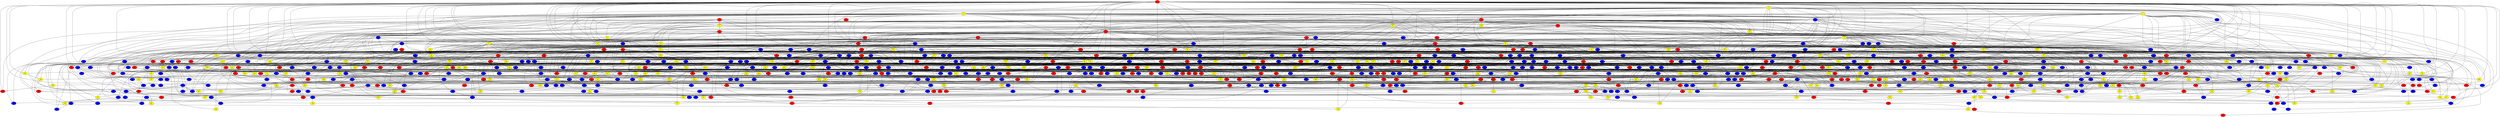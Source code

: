 graph {
0 [style = filled fillcolor = red];
1 [style = filled fillcolor = yellow];
2 [style = filled fillcolor = yellow];
3 [style = filled fillcolor = red];
4 [style = filled fillcolor = yellow];
5 [style = filled fillcolor = yellow];
6 [style = filled fillcolor = red];
7 [style = filled fillcolor = red];
8 [style = filled fillcolor = blue];
9 [style = filled fillcolor = red];
10 [style = filled fillcolor = yellow];
11 [style = filled fillcolor = blue];
12 [style = filled fillcolor = yellow];
13 [style = filled fillcolor = red];
14 [style = filled fillcolor = yellow];
15 [style = filled fillcolor = red];
16 [style = filled fillcolor = red];
17 [style = filled fillcolor = red];
18 [style = filled fillcolor = red];
19 [style = filled fillcolor = red];
20 [style = filled fillcolor = yellow];
21 [style = filled fillcolor = blue];
22 [style = filled fillcolor = red];
23 [style = filled fillcolor = yellow];
24 [style = filled fillcolor = blue];
25 [style = filled fillcolor = blue];
26 [style = filled fillcolor = yellow];
27 [style = filled fillcolor = blue];
28 [style = filled fillcolor = blue];
29 [style = filled fillcolor = yellow];
30 [style = filled fillcolor = blue];
31 [style = filled fillcolor = yellow];
32 [style = filled fillcolor = blue];
33 [style = filled fillcolor = blue];
34 [style = filled fillcolor = blue];
35 [style = filled fillcolor = blue];
36 [style = filled fillcolor = yellow];
37 [style = filled fillcolor = red];
38 [style = filled fillcolor = blue];
39 [style = filled fillcolor = yellow];
40 [style = filled fillcolor = blue];
41 [style = filled fillcolor = red];
42 [style = filled fillcolor = red];
43 [style = filled fillcolor = blue];
44 [style = filled fillcolor = yellow];
45 [style = filled fillcolor = yellow];
46 [style = filled fillcolor = red];
47 [style = filled fillcolor = red];
48 [style = filled fillcolor = yellow];
49 [style = filled fillcolor = blue];
50 [style = filled fillcolor = red];
51 [style = filled fillcolor = blue];
52 [style = filled fillcolor = blue];
53 [style = filled fillcolor = blue];
54 [style = filled fillcolor = yellow];
55 [style = filled fillcolor = blue];
56 [style = filled fillcolor = red];
57 [style = filled fillcolor = blue];
58 [style = filled fillcolor = red];
59 [style = filled fillcolor = blue];
60 [style = filled fillcolor = blue];
61 [style = filled fillcolor = blue];
62 [style = filled fillcolor = blue];
63 [style = filled fillcolor = blue];
64 [style = filled fillcolor = yellow];
65 [style = filled fillcolor = red];
66 [style = filled fillcolor = yellow];
67 [style = filled fillcolor = blue];
68 [style = filled fillcolor = blue];
69 [style = filled fillcolor = blue];
70 [style = filled fillcolor = blue];
71 [style = filled fillcolor = blue];
72 [style = filled fillcolor = blue];
73 [style = filled fillcolor = yellow];
74 [style = filled fillcolor = yellow];
75 [style = filled fillcolor = blue];
76 [style = filled fillcolor = yellow];
77 [style = filled fillcolor = blue];
78 [style = filled fillcolor = red];
79 [style = filled fillcolor = blue];
80 [style = filled fillcolor = red];
81 [style = filled fillcolor = blue];
82 [style = filled fillcolor = red];
83 [style = filled fillcolor = yellow];
84 [style = filled fillcolor = blue];
85 [style = filled fillcolor = blue];
86 [style = filled fillcolor = yellow];
87 [style = filled fillcolor = red];
88 [style = filled fillcolor = yellow];
89 [style = filled fillcolor = yellow];
90 [style = filled fillcolor = blue];
91 [style = filled fillcolor = red];
92 [style = filled fillcolor = red];
93 [style = filled fillcolor = blue];
94 [style = filled fillcolor = red];
95 [style = filled fillcolor = blue];
96 [style = filled fillcolor = yellow];
97 [style = filled fillcolor = red];
98 [style = filled fillcolor = red];
99 [style = filled fillcolor = yellow];
100 [style = filled fillcolor = blue];
101 [style = filled fillcolor = blue];
102 [style = filled fillcolor = yellow];
103 [style = filled fillcolor = blue];
104 [style = filled fillcolor = red];
105 [style = filled fillcolor = red];
106 [style = filled fillcolor = yellow];
107 [style = filled fillcolor = blue];
108 [style = filled fillcolor = yellow];
109 [style = filled fillcolor = blue];
110 [style = filled fillcolor = red];
111 [style = filled fillcolor = blue];
112 [style = filled fillcolor = blue];
113 [style = filled fillcolor = yellow];
114 [style = filled fillcolor = yellow];
115 [style = filled fillcolor = yellow];
116 [style = filled fillcolor = blue];
117 [style = filled fillcolor = blue];
118 [style = filled fillcolor = red];
119 [style = filled fillcolor = blue];
120 [style = filled fillcolor = red];
121 [style = filled fillcolor = blue];
122 [style = filled fillcolor = red];
123 [style = filled fillcolor = yellow];
124 [style = filled fillcolor = yellow];
125 [style = filled fillcolor = blue];
126 [style = filled fillcolor = yellow];
127 [style = filled fillcolor = red];
128 [style = filled fillcolor = red];
129 [style = filled fillcolor = blue];
130 [style = filled fillcolor = yellow];
131 [style = filled fillcolor = blue];
132 [style = filled fillcolor = red];
133 [style = filled fillcolor = red];
134 [style = filled fillcolor = red];
135 [style = filled fillcolor = yellow];
136 [style = filled fillcolor = yellow];
137 [style = filled fillcolor = red];
138 [style = filled fillcolor = blue];
139 [style = filled fillcolor = red];
140 [style = filled fillcolor = yellow];
141 [style = filled fillcolor = yellow];
142 [style = filled fillcolor = red];
143 [style = filled fillcolor = yellow];
144 [style = filled fillcolor = red];
145 [style = filled fillcolor = red];
146 [style = filled fillcolor = blue];
147 [style = filled fillcolor = red];
148 [style = filled fillcolor = blue];
149 [style = filled fillcolor = blue];
150 [style = filled fillcolor = yellow];
151 [style = filled fillcolor = blue];
152 [style = filled fillcolor = blue];
153 [style = filled fillcolor = red];
154 [style = filled fillcolor = yellow];
155 [style = filled fillcolor = blue];
156 [style = filled fillcolor = yellow];
157 [style = filled fillcolor = blue];
158 [style = filled fillcolor = blue];
159 [style = filled fillcolor = red];
160 [style = filled fillcolor = blue];
161 [style = filled fillcolor = blue];
162 [style = filled fillcolor = blue];
163 [style = filled fillcolor = blue];
164 [style = filled fillcolor = blue];
165 [style = filled fillcolor = blue];
166 [style = filled fillcolor = blue];
167 [style = filled fillcolor = blue];
168 [style = filled fillcolor = blue];
169 [style = filled fillcolor = blue];
170 [style = filled fillcolor = red];
171 [style = filled fillcolor = red];
172 [style = filled fillcolor = blue];
173 [style = filled fillcolor = yellow];
174 [style = filled fillcolor = blue];
175 [style = filled fillcolor = red];
176 [style = filled fillcolor = yellow];
177 [style = filled fillcolor = yellow];
178 [style = filled fillcolor = red];
179 [style = filled fillcolor = blue];
180 [style = filled fillcolor = red];
181 [style = filled fillcolor = yellow];
182 [style = filled fillcolor = yellow];
183 [style = filled fillcolor = blue];
184 [style = filled fillcolor = blue];
185 [style = filled fillcolor = yellow];
186 [style = filled fillcolor = blue];
187 [style = filled fillcolor = yellow];
188 [style = filled fillcolor = blue];
189 [style = filled fillcolor = blue];
190 [style = filled fillcolor = blue];
191 [style = filled fillcolor = red];
192 [style = filled fillcolor = red];
193 [style = filled fillcolor = yellow];
194 [style = filled fillcolor = blue];
195 [style = filled fillcolor = yellow];
196 [style = filled fillcolor = red];
197 [style = filled fillcolor = red];
198 [style = filled fillcolor = red];
199 [style = filled fillcolor = yellow];
200 [style = filled fillcolor = yellow];
201 [style = filled fillcolor = red];
202 [style = filled fillcolor = blue];
203 [style = filled fillcolor = blue];
204 [style = filled fillcolor = red];
205 [style = filled fillcolor = yellow];
206 [style = filled fillcolor = blue];
207 [style = filled fillcolor = yellow];
208 [style = filled fillcolor = blue];
209 [style = filled fillcolor = blue];
210 [style = filled fillcolor = blue];
211 [style = filled fillcolor = blue];
212 [style = filled fillcolor = blue];
213 [style = filled fillcolor = blue];
214 [style = filled fillcolor = blue];
215 [style = filled fillcolor = red];
216 [style = filled fillcolor = yellow];
217 [style = filled fillcolor = yellow];
218 [style = filled fillcolor = red];
219 [style = filled fillcolor = red];
220 [style = filled fillcolor = yellow];
221 [style = filled fillcolor = blue];
222 [style = filled fillcolor = red];
223 [style = filled fillcolor = blue];
224 [style = filled fillcolor = blue];
225 [style = filled fillcolor = blue];
226 [style = filled fillcolor = red];
227 [style = filled fillcolor = blue];
228 [style = filled fillcolor = red];
229 [style = filled fillcolor = yellow];
230 [style = filled fillcolor = blue];
231 [style = filled fillcolor = red];
232 [style = filled fillcolor = blue];
233 [style = filled fillcolor = red];
234 [style = filled fillcolor = blue];
235 [style = filled fillcolor = red];
236 [style = filled fillcolor = blue];
237 [style = filled fillcolor = red];
238 [style = filled fillcolor = blue];
239 [style = filled fillcolor = yellow];
240 [style = filled fillcolor = red];
241 [style = filled fillcolor = blue];
242 [style = filled fillcolor = red];
243 [style = filled fillcolor = yellow];
244 [style = filled fillcolor = blue];
245 [style = filled fillcolor = yellow];
246 [style = filled fillcolor = blue];
247 [style = filled fillcolor = blue];
248 [style = filled fillcolor = blue];
249 [style = filled fillcolor = blue];
250 [style = filled fillcolor = yellow];
251 [style = filled fillcolor = blue];
252 [style = filled fillcolor = yellow];
253 [style = filled fillcolor = blue];
254 [style = filled fillcolor = yellow];
255 [style = filled fillcolor = blue];
256 [style = filled fillcolor = blue];
257 [style = filled fillcolor = blue];
258 [style = filled fillcolor = blue];
259 [style = filled fillcolor = blue];
260 [style = filled fillcolor = blue];
261 [style = filled fillcolor = yellow];
262 [style = filled fillcolor = yellow];
263 [style = filled fillcolor = blue];
264 [style = filled fillcolor = blue];
265 [style = filled fillcolor = yellow];
266 [style = filled fillcolor = blue];
267 [style = filled fillcolor = blue];
268 [style = filled fillcolor = yellow];
269 [style = filled fillcolor = blue];
270 [style = filled fillcolor = blue];
271 [style = filled fillcolor = blue];
272 [style = filled fillcolor = blue];
273 [style = filled fillcolor = red];
274 [style = filled fillcolor = blue];
275 [style = filled fillcolor = blue];
276 [style = filled fillcolor = yellow];
277 [style = filled fillcolor = yellow];
278 [style = filled fillcolor = red];
279 [style = filled fillcolor = blue];
280 [style = filled fillcolor = yellow];
281 [style = filled fillcolor = blue];
282 [style = filled fillcolor = blue];
283 [style = filled fillcolor = red];
284 [style = filled fillcolor = blue];
285 [style = filled fillcolor = yellow];
286 [style = filled fillcolor = blue];
287 [style = filled fillcolor = yellow];
288 [style = filled fillcolor = red];
289 [style = filled fillcolor = yellow];
290 [style = filled fillcolor = yellow];
291 [style = filled fillcolor = yellow];
292 [style = filled fillcolor = yellow];
293 [style = filled fillcolor = blue];
294 [style = filled fillcolor = blue];
295 [style = filled fillcolor = blue];
296 [style = filled fillcolor = yellow];
297 [style = filled fillcolor = yellow];
298 [style = filled fillcolor = blue];
299 [style = filled fillcolor = blue];
300 [style = filled fillcolor = yellow];
301 [style = filled fillcolor = red];
302 [style = filled fillcolor = blue];
303 [style = filled fillcolor = blue];
304 [style = filled fillcolor = blue];
305 [style = filled fillcolor = blue];
306 [style = filled fillcolor = yellow];
307 [style = filled fillcolor = yellow];
308 [style = filled fillcolor = blue];
309 [style = filled fillcolor = yellow];
310 [style = filled fillcolor = red];
311 [style = filled fillcolor = red];
312 [style = filled fillcolor = yellow];
313 [style = filled fillcolor = yellow];
314 [style = filled fillcolor = blue];
315 [style = filled fillcolor = red];
316 [style = filled fillcolor = yellow];
317 [style = filled fillcolor = blue];
318 [style = filled fillcolor = blue];
319 [style = filled fillcolor = red];
320 [style = filled fillcolor = red];
321 [style = filled fillcolor = yellow];
322 [style = filled fillcolor = yellow];
323 [style = filled fillcolor = red];
324 [style = filled fillcolor = red];
325 [style = filled fillcolor = blue];
326 [style = filled fillcolor = yellow];
327 [style = filled fillcolor = blue];
328 [style = filled fillcolor = yellow];
329 [style = filled fillcolor = yellow];
330 [style = filled fillcolor = blue];
331 [style = filled fillcolor = blue];
332 [style = filled fillcolor = blue];
333 [style = filled fillcolor = blue];
334 [style = filled fillcolor = red];
335 [style = filled fillcolor = blue];
336 [style = filled fillcolor = red];
337 [style = filled fillcolor = blue];
338 [style = filled fillcolor = blue];
339 [style = filled fillcolor = red];
340 [style = filled fillcolor = blue];
341 [style = filled fillcolor = blue];
342 [style = filled fillcolor = yellow];
343 [style = filled fillcolor = blue];
344 [style = filled fillcolor = red];
345 [style = filled fillcolor = blue];
346 [style = filled fillcolor = yellow];
347 [style = filled fillcolor = blue];
348 [style = filled fillcolor = blue];
349 [style = filled fillcolor = blue];
350 [style = filled fillcolor = yellow];
351 [style = filled fillcolor = yellow];
352 [style = filled fillcolor = blue];
353 [style = filled fillcolor = yellow];
354 [style = filled fillcolor = blue];
355 [style = filled fillcolor = blue];
356 [style = filled fillcolor = red];
357 [style = filled fillcolor = blue];
358 [style = filled fillcolor = blue];
359 [style = filled fillcolor = blue];
360 [style = filled fillcolor = blue];
361 [style = filled fillcolor = blue];
362 [style = filled fillcolor = blue];
363 [style = filled fillcolor = red];
364 [style = filled fillcolor = yellow];
365 [style = filled fillcolor = blue];
366 [style = filled fillcolor = yellow];
367 [style = filled fillcolor = blue];
368 [style = filled fillcolor = red];
369 [style = filled fillcolor = red];
370 [style = filled fillcolor = blue];
371 [style = filled fillcolor = yellow];
372 [style = filled fillcolor = red];
373 [style = filled fillcolor = red];
374 [style = filled fillcolor = red];
375 [style = filled fillcolor = blue];
376 [style = filled fillcolor = blue];
377 [style = filled fillcolor = blue];
378 [style = filled fillcolor = red];
379 [style = filled fillcolor = blue];
380 [style = filled fillcolor = red];
381 [style = filled fillcolor = blue];
382 [style = filled fillcolor = blue];
383 [style = filled fillcolor = red];
384 [style = filled fillcolor = yellow];
385 [style = filled fillcolor = blue];
386 [style = filled fillcolor = yellow];
387 [style = filled fillcolor = yellow];
388 [style = filled fillcolor = blue];
389 [style = filled fillcolor = yellow];
390 [style = filled fillcolor = blue];
391 [style = filled fillcolor = blue];
392 [style = filled fillcolor = blue];
393 [style = filled fillcolor = red];
394 [style = filled fillcolor = blue];
395 [style = filled fillcolor = blue];
396 [style = filled fillcolor = blue];
397 [style = filled fillcolor = yellow];
398 [style = filled fillcolor = red];
399 [style = filled fillcolor = blue];
400 [style = filled fillcolor = yellow];
401 [style = filled fillcolor = blue];
402 [style = filled fillcolor = blue];
403 [style = filled fillcolor = red];
404 [style = filled fillcolor = yellow];
405 [style = filled fillcolor = red];
406 [style = filled fillcolor = yellow];
407 [style = filled fillcolor = blue];
408 [style = filled fillcolor = red];
409 [style = filled fillcolor = yellow];
410 [style = filled fillcolor = blue];
411 [style = filled fillcolor = yellow];
412 [style = filled fillcolor = red];
413 [style = filled fillcolor = red];
414 [style = filled fillcolor = blue];
415 [style = filled fillcolor = yellow];
416 [style = filled fillcolor = red];
417 [style = filled fillcolor = blue];
418 [style = filled fillcolor = yellow];
419 [style = filled fillcolor = red];
420 [style = filled fillcolor = blue];
421 [style = filled fillcolor = red];
422 [style = filled fillcolor = blue];
423 [style = filled fillcolor = yellow];
424 [style = filled fillcolor = red];
425 [style = filled fillcolor = red];
426 [style = filled fillcolor = yellow];
427 [style = filled fillcolor = blue];
428 [style = filled fillcolor = yellow];
429 [style = filled fillcolor = red];
430 [style = filled fillcolor = blue];
431 [style = filled fillcolor = blue];
432 [style = filled fillcolor = yellow];
433 [style = filled fillcolor = blue];
434 [style = filled fillcolor = red];
435 [style = filled fillcolor = yellow];
436 [style = filled fillcolor = blue];
437 [style = filled fillcolor = red];
438 [style = filled fillcolor = blue];
439 [style = filled fillcolor = blue];
440 [style = filled fillcolor = yellow];
441 [style = filled fillcolor = red];
442 [style = filled fillcolor = blue];
443 [style = filled fillcolor = blue];
444 [style = filled fillcolor = blue];
445 [style = filled fillcolor = blue];
446 [style = filled fillcolor = yellow];
447 [style = filled fillcolor = blue];
448 [style = filled fillcolor = yellow];
449 [style = filled fillcolor = blue];
450 [style = filled fillcolor = yellow];
451 [style = filled fillcolor = blue];
452 [style = filled fillcolor = blue];
453 [style = filled fillcolor = red];
454 [style = filled fillcolor = yellow];
455 [style = filled fillcolor = blue];
456 [style = filled fillcolor = red];
457 [style = filled fillcolor = yellow];
458 [style = filled fillcolor = red];
459 [style = filled fillcolor = red];
460 [style = filled fillcolor = yellow];
461 [style = filled fillcolor = red];
462 [style = filled fillcolor = blue];
463 [style = filled fillcolor = red];
464 [style = filled fillcolor = yellow];
465 [style = filled fillcolor = blue];
466 [style = filled fillcolor = red];
467 [style = filled fillcolor = red];
468 [style = filled fillcolor = red];
469 [style = filled fillcolor = yellow];
470 [style = filled fillcolor = yellow];
471 [style = filled fillcolor = red];
472 [style = filled fillcolor = blue];
473 [style = filled fillcolor = blue];
474 [style = filled fillcolor = blue];
475 [style = filled fillcolor = blue];
476 [style = filled fillcolor = yellow];
477 [style = filled fillcolor = red];
478 [style = filled fillcolor = yellow];
479 [style = filled fillcolor = yellow];
480 [style = filled fillcolor = blue];
481 [style = filled fillcolor = blue];
482 [style = filled fillcolor = red];
483 [style = filled fillcolor = red];
484 [style = filled fillcolor = blue];
485 [style = filled fillcolor = yellow];
486 [style = filled fillcolor = red];
487 [style = filled fillcolor = red];
488 [style = filled fillcolor = yellow];
489 [style = filled fillcolor = red];
490 [style = filled fillcolor = blue];
491 [style = filled fillcolor = blue];
492 [style = filled fillcolor = red];
493 [style = filled fillcolor = blue];
494 [style = filled fillcolor = yellow];
495 [style = filled fillcolor = blue];
496 [style = filled fillcolor = red];
497 [style = filled fillcolor = blue];
498 [style = filled fillcolor = yellow];
499 [style = filled fillcolor = red];
500 [style = filled fillcolor = blue];
501 [style = filled fillcolor = red];
502 [style = filled fillcolor = red];
503 [style = filled fillcolor = blue];
504 [style = filled fillcolor = yellow];
505 [style = filled fillcolor = blue];
506 [style = filled fillcolor = blue];
507 [style = filled fillcolor = red];
508 [style = filled fillcolor = blue];
509 [style = filled fillcolor = yellow];
510 [style = filled fillcolor = blue];
511 [style = filled fillcolor = blue];
512 [style = filled fillcolor = yellow];
513 [style = filled fillcolor = blue];
514 [style = filled fillcolor = blue];
515 [style = filled fillcolor = blue];
516 [style = filled fillcolor = blue];
517 [style = filled fillcolor = blue];
518 [style = filled fillcolor = yellow];
519 [style = filled fillcolor = yellow];
520 [style = filled fillcolor = blue];
521 [style = filled fillcolor = blue];
522 [style = filled fillcolor = blue];
523 [style = filled fillcolor = red];
524 [style = filled fillcolor = blue];
525 [style = filled fillcolor = blue];
526 [style = filled fillcolor = yellow];
527 [style = filled fillcolor = blue];
528 [style = filled fillcolor = blue];
529 [style = filled fillcolor = yellow];
530 [style = filled fillcolor = red];
531 [style = filled fillcolor = blue];
532 [style = filled fillcolor = yellow];
533 [style = filled fillcolor = red];
534 [style = filled fillcolor = blue];
535 [style = filled fillcolor = yellow];
536 [style = filled fillcolor = blue];
537 [style = filled fillcolor = blue];
538 [style = filled fillcolor = blue];
539 [style = filled fillcolor = red];
540 [style = filled fillcolor = blue];
541 [style = filled fillcolor = red];
542 [style = filled fillcolor = yellow];
543 [style = filled fillcolor = blue];
544 [style = filled fillcolor = blue];
545 [style = filled fillcolor = yellow];
546 [style = filled fillcolor = blue];
547 [style = filled fillcolor = red];
548 [style = filled fillcolor = yellow];
549 [style = filled fillcolor = yellow];
550 [style = filled fillcolor = yellow];
551 [style = filled fillcolor = yellow];
552 [style = filled fillcolor = yellow];
553 [style = filled fillcolor = blue];
554 [style = filled fillcolor = red];
555 [style = filled fillcolor = blue];
556 [style = filled fillcolor = yellow];
557 [style = filled fillcolor = red];
558 [style = filled fillcolor = blue];
559 [style = filled fillcolor = red];
560 [style = filled fillcolor = yellow];
561 [style = filled fillcolor = yellow];
562 [style = filled fillcolor = red];
563 [style = filled fillcolor = red];
564 [style = filled fillcolor = blue];
565 [style = filled fillcolor = red];
566 [style = filled fillcolor = yellow];
567 [style = filled fillcolor = yellow];
568 [style = filled fillcolor = red];
569 [style = filled fillcolor = yellow];
570 [style = filled fillcolor = yellow];
571 [style = filled fillcolor = red];
572 [style = filled fillcolor = red];
573 [style = filled fillcolor = red];
574 [style = filled fillcolor = blue];
575 [style = filled fillcolor = red];
576 [style = filled fillcolor = blue];
577 [style = filled fillcolor = blue];
578 [style = filled fillcolor = blue];
579 [style = filled fillcolor = blue];
580 [style = filled fillcolor = yellow];
581 [style = filled fillcolor = red];
582 [style = filled fillcolor = yellow];
583 [style = filled fillcolor = yellow];
584 [style = filled fillcolor = yellow];
585 [style = filled fillcolor = red];
586 [style = filled fillcolor = blue];
587 [style = filled fillcolor = yellow];
588 [style = filled fillcolor = red];
589 [style = filled fillcolor = blue];
590 [style = filled fillcolor = yellow];
591 [style = filled fillcolor = yellow];
592 [style = filled fillcolor = red];
593 [style = filled fillcolor = blue];
594 [style = filled fillcolor = yellow];
595 [style = filled fillcolor = red];
596 [style = filled fillcolor = red];
597 [style = filled fillcolor = blue];
598 [style = filled fillcolor = red];
599 [style = filled fillcolor = blue];
600 [style = filled fillcolor = blue];
601 [style = filled fillcolor = yellow];
602 [style = filled fillcolor = yellow];
603 [style = filled fillcolor = blue];
604 [style = filled fillcolor = red];
605 [style = filled fillcolor = red];
606 [style = filled fillcolor = blue];
607 [style = filled fillcolor = yellow];
608 [style = filled fillcolor = blue];
609 [style = filled fillcolor = blue];
610 [style = filled fillcolor = blue];
611 [style = filled fillcolor = blue];
612 [style = filled fillcolor = blue];
613 [style = filled fillcolor = blue];
614 [style = filled fillcolor = red];
615 [style = filled fillcolor = blue];
616 [style = filled fillcolor = blue];
617 [style = filled fillcolor = blue];
618 [style = filled fillcolor = yellow];
619 [style = filled fillcolor = red];
620 [style = filled fillcolor = blue];
621 [style = filled fillcolor = blue];
622 [style = filled fillcolor = red];
623 [style = filled fillcolor = blue];
624 [style = filled fillcolor = red];
625 [style = filled fillcolor = blue];
626 [style = filled fillcolor = blue];
627 [style = filled fillcolor = yellow];
628 [style = filled fillcolor = yellow];
629 [style = filled fillcolor = red];
630 [style = filled fillcolor = red];
631 [style = filled fillcolor = red];
632 [style = filled fillcolor = blue];
633 [style = filled fillcolor = blue];
634 [style = filled fillcolor = red];
635 [style = filled fillcolor = yellow];
636 [style = filled fillcolor = red];
637 [style = filled fillcolor = red];
638 [style = filled fillcolor = yellow];
639 [style = filled fillcolor = yellow];
640 [style = filled fillcolor = yellow];
641 [style = filled fillcolor = yellow];
642 [style = filled fillcolor = blue];
643 [style = filled fillcolor = yellow];
644 [style = filled fillcolor = blue];
645 [style = filled fillcolor = yellow];
646 [style = filled fillcolor = blue];
647 [style = filled fillcolor = red];
648 [style = filled fillcolor = red];
649 [style = filled fillcolor = yellow];
650 [style = filled fillcolor = blue];
651 [style = filled fillcolor = yellow];
652 [style = filled fillcolor = yellow];
653 [style = filled fillcolor = blue];
654 [style = filled fillcolor = yellow];
655 [style = filled fillcolor = blue];
656 [style = filled fillcolor = blue];
657 [style = filled fillcolor = blue];
658 [style = filled fillcolor = blue];
659 [style = filled fillcolor = yellow];
660 [style = filled fillcolor = blue];
661 [style = filled fillcolor = red];
662 [style = filled fillcolor = red];
663 [style = filled fillcolor = blue];
664 [style = filled fillcolor = red];
665 [style = filled fillcolor = red];
666 [style = filled fillcolor = blue];
667 [style = filled fillcolor = yellow];
668 [style = filled fillcolor = yellow];
669 [style = filled fillcolor = blue];
670 [style = filled fillcolor = blue];
671 [style = filled fillcolor = blue];
672 [style = filled fillcolor = yellow];
673 [style = filled fillcolor = red];
674 [style = filled fillcolor = red];
675 [style = filled fillcolor = yellow];
676 [style = filled fillcolor = blue];
677 [style = filled fillcolor = blue];
678 [style = filled fillcolor = yellow];
679 [style = filled fillcolor = blue];
680 [style = filled fillcolor = yellow];
681 [style = filled fillcolor = red];
682 [style = filled fillcolor = blue];
683 [style = filled fillcolor = red];
684 [style = filled fillcolor = yellow];
685 [style = filled fillcolor = yellow];
686 [style = filled fillcolor = red];
687 [style = filled fillcolor = red];
688 [style = filled fillcolor = yellow];
689 [style = filled fillcolor = yellow];
690 [style = filled fillcolor = blue];
691 [style = filled fillcolor = red];
692 [style = filled fillcolor = red];
693 [style = filled fillcolor = blue];
694 [style = filled fillcolor = blue];
695 [style = filled fillcolor = blue];
696 [style = filled fillcolor = yellow];
697 [style = filled fillcolor = blue];
698 [style = filled fillcolor = blue];
699 [style = filled fillcolor = blue];
700 [style = filled fillcolor = blue];
701 [style = filled fillcolor = blue];
702 [style = filled fillcolor = blue];
703 [style = filled fillcolor = blue];
704 [style = filled fillcolor = yellow];
705 [style = filled fillcolor = blue];
706 [style = filled fillcolor = yellow];
707 [style = filled fillcolor = red];
708 [style = filled fillcolor = blue];
709 [style = filled fillcolor = blue];
710 [style = filled fillcolor = red];
711 [style = filled fillcolor = red];
712 [style = filled fillcolor = blue];
713 [style = filled fillcolor = red];
714 [style = filled fillcolor = red];
715 [style = filled fillcolor = blue];
716 [style = filled fillcolor = red];
717 [style = filled fillcolor = blue];
718 [style = filled fillcolor = blue];
719 [style = filled fillcolor = blue];
720 [style = filled fillcolor = red];
721 [style = filled fillcolor = yellow];
722 [style = filled fillcolor = red];
723 [style = filled fillcolor = blue];
724 [style = filled fillcolor = yellow];
725 [style = filled fillcolor = yellow];
726 [style = filled fillcolor = blue];
727 [style = filled fillcolor = blue];
728 [style = filled fillcolor = red];
729 [style = filled fillcolor = blue];
730 [style = filled fillcolor = blue];
731 [style = filled fillcolor = red];
732 [style = filled fillcolor = red];
733 [style = filled fillcolor = yellow];
734 [style = filled fillcolor = red];
735 [style = filled fillcolor = red];
736 [style = filled fillcolor = blue];
737 [style = filled fillcolor = blue];
738 [style = filled fillcolor = yellow];
739 [style = filled fillcolor = blue];
740 [style = filled fillcolor = blue];
741 [style = filled fillcolor = blue];
742 [style = filled fillcolor = blue];
743 [style = filled fillcolor = blue];
744 [style = filled fillcolor = yellow];
745 [style = filled fillcolor = yellow];
746 [style = filled fillcolor = red];
747 [style = filled fillcolor = blue];
748 [style = filled fillcolor = yellow];
749 [style = filled fillcolor = yellow];
750 [style = filled fillcolor = blue];
751 [style = filled fillcolor = yellow];
752 [style = filled fillcolor = blue];
753 [style = filled fillcolor = blue];
754 [style = filled fillcolor = yellow];
755 [style = filled fillcolor = red];
756 [style = filled fillcolor = blue];
757 [style = filled fillcolor = yellow];
758 [style = filled fillcolor = yellow];
759 [style = filled fillcolor = blue];
760 [style = filled fillcolor = blue];
761 [style = filled fillcolor = yellow];
762 [style = filled fillcolor = blue];
763 [style = filled fillcolor = blue];
764 [style = filled fillcolor = red];
765 [style = filled fillcolor = blue];
766 [style = filled fillcolor = yellow];
767 [style = filled fillcolor = blue];
768 [style = filled fillcolor = red];
769 [style = filled fillcolor = red];
770 [style = filled fillcolor = blue];
771 [style = filled fillcolor = yellow];
772 [style = filled fillcolor = red];
773 [style = filled fillcolor = red];
774 [style = filled fillcolor = yellow];
775 [style = filled fillcolor = red];
776 [style = filled fillcolor = blue];
777 [style = filled fillcolor = blue];
778 [style = filled fillcolor = red];
779 [style = filled fillcolor = yellow];
780 [style = filled fillcolor = blue];
781 [style = filled fillcolor = blue];
782 [style = filled fillcolor = red];
783 [style = filled fillcolor = blue];
784 [style = filled fillcolor = yellow];
785 [style = filled fillcolor = yellow];
786 [style = filled fillcolor = blue];
787 [style = filled fillcolor = red];
788 [style = filled fillcolor = red];
789 [style = filled fillcolor = red];
790 [style = filled fillcolor = blue];
791 [style = filled fillcolor = yellow];
792 [style = filled fillcolor = yellow];
793 [style = filled fillcolor = yellow];
794 [style = filled fillcolor = blue];
795 [style = filled fillcolor = blue];
796 [style = filled fillcolor = blue];
797 [style = filled fillcolor = yellow];
798 [style = filled fillcolor = red];
799 [style = filled fillcolor = yellow];
800 [style = filled fillcolor = blue];
801 [style = filled fillcolor = yellow];
802 [style = filled fillcolor = blue];
803 [style = filled fillcolor = red];
804 [style = filled fillcolor = blue];
805 [style = filled fillcolor = yellow];
806 [style = filled fillcolor = blue];
807 [style = filled fillcolor = blue];
808 [style = filled fillcolor = red];
809 [style = filled fillcolor = red];
810 [style = filled fillcolor = blue];
811 [style = filled fillcolor = blue];
812 [style = filled fillcolor = red];
813 [style = filled fillcolor = yellow];
814 [style = filled fillcolor = blue];
815 [style = filled fillcolor = blue];
816 [style = filled fillcolor = yellow];
817 [style = filled fillcolor = blue];
818 [style = filled fillcolor = red];
819 [style = filled fillcolor = yellow];
820 [style = filled fillcolor = red];
821 [style = filled fillcolor = blue];
822 [style = filled fillcolor = blue];
823 [style = filled fillcolor = blue];
824 [style = filled fillcolor = red];
825 [style = filled fillcolor = red];
826 [style = filled fillcolor = blue];
827 [style = filled fillcolor = blue];
828 [style = filled fillcolor = blue];
829 [style = filled fillcolor = blue];
830 [style = filled fillcolor = yellow];
831 [style = filled fillcolor = blue];
832 [style = filled fillcolor = blue];
833 [style = filled fillcolor = blue];
834 [style = filled fillcolor = yellow];
835 [style = filled fillcolor = red];
836 [style = filled fillcolor = yellow];
837 [style = filled fillcolor = yellow];
838 [style = filled fillcolor = blue];
839 [style = filled fillcolor = yellow];
840 [style = filled fillcolor = yellow];
841 [style = filled fillcolor = blue];
842 [style = filled fillcolor = blue];
843 [style = filled fillcolor = blue];
844 [style = filled fillcolor = yellow];
845 [style = filled fillcolor = blue];
846 [style = filled fillcolor = red];
847 [style = filled fillcolor = yellow];
848 [style = filled fillcolor = blue];
849 [style = filled fillcolor = red];
850 [style = filled fillcolor = red];
851 [style = filled fillcolor = red];
852 [style = filled fillcolor = blue];
0 -- 8;
0 -- 10;
0 -- 13;
0 -- 14;
0 -- 15;
0 -- 16;
0 -- 22;
0 -- 31;
0 -- 39;
0 -- 45;
0 -- 56;
0 -- 57;
0 -- 60;
0 -- 68;
0 -- 69;
0 -- 71;
0 -- 77;
0 -- 79;
0 -- 84;
0 -- 104;
0 -- 108;
0 -- 120;
0 -- 122;
0 -- 124;
0 -- 134;
0 -- 140;
0 -- 143;
0 -- 152;
0 -- 156;
0 -- 158;
0 -- 160;
0 -- 169;
0 -- 179;
0 -- 5;
0 -- 4;
0 -- 3;
0 -- 1;
0 -- 226;
0 -- 229;
0 -- 236;
0 -- 238;
0 -- 241;
0 -- 244;
0 -- 261;
0 -- 262;
0 -- 296;
0 -- 304;
0 -- 328;
0 -- 342;
0 -- 363;
0 -- 391;
0 -- 403;
0 -- 440;
0 -- 494;
0 -- 498;
0 -- 524;
0 -- 530;
0 -- 580;
0 -- 582;
0 -- 657;
0 -- 716;
0 -- 728;
0 -- 729;
0 -- 736;
0 -- 747;
0 -- 828;
0 -- 845;
1 -- 2;
1 -- 4;
1 -- 6;
1 -- 13;
1 -- 22;
1 -- 36;
1 -- 38;
1 -- 81;
1 -- 97;
1 -- 99;
1 -- 112;
1 -- 113;
1 -- 131;
1 -- 136;
1 -- 137;
1 -- 167;
1 -- 229;
1 -- 230;
1 -- 235;
1 -- 258;
1 -- 269;
1 -- 295;
1 -- 325;
1 -- 329;
1 -- 457;
1 -- 505;
1 -- 538;
1 -- 583;
1 -- 627;
1 -- 655;
1 -- 707;
1 -- 841;
1 -- 842;
2 -- 8;
2 -- 14;
2 -- 20;
2 -- 26;
2 -- 29;
2 -- 37;
2 -- 42;
2 -- 122;
2 -- 125;
2 -- 169;
2 -- 173;
2 -- 196;
2 -- 235;
2 -- 299;
2 -- 372;
2 -- 395;
2 -- 486;
2 -- 646;
2 -- 655;
2 -- 659;
2 -- 670;
2 -- 724;
2 -- 736;
2 -- 773;
2 -- 774;
2 -- 796;
3 -- 20;
3 -- 49;
3 -- 56;
3 -- 67;
3 -- 111;
3 -- 170;
3 -- 174;
3 -- 207;
3 -- 222;
3 -- 259;
3 -- 561;
3 -- 602;
3 -- 708;
3 -- 711;
3 -- 727;
3 -- 730;
4 -- 6;
4 -- 7;
4 -- 27;
4 -- 44;
4 -- 50;
4 -- 51;
4 -- 71;
4 -- 83;
4 -- 84;
4 -- 92;
4 -- 124;
4 -- 140;
4 -- 145;
4 -- 151;
4 -- 154;
4 -- 189;
4 -- 198;
4 -- 213;
4 -- 227;
4 -- 239;
4 -- 240;
4 -- 245;
4 -- 252;
4 -- 254;
4 -- 278;
4 -- 294;
4 -- 332;
4 -- 370;
4 -- 386;
4 -- 401;
4 -- 442;
4 -- 463;
4 -- 465;
4 -- 475;
4 -- 549;
4 -- 554;
4 -- 625;
4 -- 755;
5 -- 25;
5 -- 33;
5 -- 34;
5 -- 43;
5 -- 87;
5 -- 119;
5 -- 142;
5 -- 150;
5 -- 200;
5 -- 241;
5 -- 340;
5 -- 344;
5 -- 385;
5 -- 404;
5 -- 430;
5 -- 472;
5 -- 543;
5 -- 696;
5 -- 819;
6 -- 9;
6 -- 11;
6 -- 18;
6 -- 19;
6 -- 31;
6 -- 39;
6 -- 55;
6 -- 60;
6 -- 80;
6 -- 83;
6 -- 92;
6 -- 93;
6 -- 106;
6 -- 107;
6 -- 115;
6 -- 138;
6 -- 148;
6 -- 159;
6 -- 178;
6 -- 183;
6 -- 201;
6 -- 211;
6 -- 238;
6 -- 267;
6 -- 284;
6 -- 346;
6 -- 422;
6 -- 427;
6 -- 443;
6 -- 491;
6 -- 537;
6 -- 564;
6 -- 595;
6 -- 609;
6 -- 654;
6 -- 686;
6 -- 699;
6 -- 761;
6 -- 796;
6 -- 827;
7 -- 9;
7 -- 12;
7 -- 21;
7 -- 23;
7 -- 30;
7 -- 62;
7 -- 81;
7 -- 125;
7 -- 198;
7 -- 199;
7 -- 213;
7 -- 246;
7 -- 263;
7 -- 363;
7 -- 405;
7 -- 409;
7 -- 680;
7 -- 810;
8 -- 10;
8 -- 11;
8 -- 42;
8 -- 81;
8 -- 100;
8 -- 146;
8 -- 163;
8 -- 210;
8 -- 223;
8 -- 245;
8 -- 255;
8 -- 281;
8 -- 282;
8 -- 334;
8 -- 480;
8 -- 533;
8 -- 753;
8 -- 760;
9 -- 16;
9 -- 21;
9 -- 51;
9 -- 102;
9 -- 148;
9 -- 157;
9 -- 170;
9 -- 212;
9 -- 214;
9 -- 232;
9 -- 306;
9 -- 479;
9 -- 512;
9 -- 536;
9 -- 542;
9 -- 580;
10 -- 16;
10 -- 18;
10 -- 31;
10 -- 35;
10 -- 44;
10 -- 64;
10 -- 104;
10 -- 256;
10 -- 261;
10 -- 412;
10 -- 535;
10 -- 636;
10 -- 807;
11 -- 21;
11 -- 65;
11 -- 97;
11 -- 101;
11 -- 115;
11 -- 131;
11 -- 157;
11 -- 172;
11 -- 185;
11 -- 205;
11 -- 285;
11 -- 546;
11 -- 581;
11 -- 586;
11 -- 615;
11 -- 743;
11 -- 758;
11 -- 803;
12 -- 15;
12 -- 17;
12 -- 23;
12 -- 128;
12 -- 130;
12 -- 143;
12 -- 153;
12 -- 238;
12 -- 387;
12 -- 411;
12 -- 516;
13 -- 33;
13 -- 50;
13 -- 54;
13 -- 58;
13 -- 66;
13 -- 99;
13 -- 134;
13 -- 162;
13 -- 193;
13 -- 207;
13 -- 220;
13 -- 228;
13 -- 312;
13 -- 503;
13 -- 548;
13 -- 705;
13 -- 820;
14 -- 38;
14 -- 54;
14 -- 69;
14 -- 70;
14 -- 90;
14 -- 131;
14 -- 143;
14 -- 166;
14 -- 170;
14 -- 191;
14 -- 206;
14 -- 315;
14 -- 356;
14 -- 382;
14 -- 433;
14 -- 494;
14 -- 611;
14 -- 625;
14 -- 631;
14 -- 798;
14 -- 817;
15 -- 18;
15 -- 63;
15 -- 87;
15 -- 114;
15 -- 126;
15 -- 138;
15 -- 206;
15 -- 225;
15 -- 316;
15 -- 356;
15 -- 378;
15 -- 473;
15 -- 514;
16 -- 17;
16 -- 28;
16 -- 32;
16 -- 36;
16 -- 38;
16 -- 46;
16 -- 47;
16 -- 48;
16 -- 68;
16 -- 90;
16 -- 92;
16 -- 116;
16 -- 126;
16 -- 137;
16 -- 144;
16 -- 204;
16 -- 210;
16 -- 231;
16 -- 253;
16 -- 280;
16 -- 286;
16 -- 294;
16 -- 319;
16 -- 327;
16 -- 345;
16 -- 354;
16 -- 400;
16 -- 404;
16 -- 415;
16 -- 443;
16 -- 452;
16 -- 460;
16 -- 470;
16 -- 488;
16 -- 517;
16 -- 519;
16 -- 552;
16 -- 606;
16 -- 626;
16 -- 631;
16 -- 743;
16 -- 771;
16 -- 819;
17 -- 19;
17 -- 22;
17 -- 43;
17 -- 44;
17 -- 57;
17 -- 64;
17 -- 80;
17 -- 89;
17 -- 104;
17 -- 126;
17 -- 150;
17 -- 242;
17 -- 322;
17 -- 380;
17 -- 388;
17 -- 406;
17 -- 455;
17 -- 477;
17 -- 576;
17 -- 730;
18 -- 34;
18 -- 35;
18 -- 231;
18 -- 275;
18 -- 292;
18 -- 347;
18 -- 410;
18 -- 536;
19 -- 34;
19 -- 40;
19 -- 48;
19 -- 77;
19 -- 88;
19 -- 100;
19 -- 127;
19 -- 132;
19 -- 153;
19 -- 155;
19 -- 180;
19 -- 184;
19 -- 205;
19 -- 216;
19 -- 240;
19 -- 276;
19 -- 348;
19 -- 355;
19 -- 358;
19 -- 379;
19 -- 455;
19 -- 459;
19 -- 473;
19 -- 480;
19 -- 506;
19 -- 533;
19 -- 534;
19 -- 596;
19 -- 634;
19 -- 685;
19 -- 722;
19 -- 786;
20 -- 28;
20 -- 36;
20 -- 40;
20 -- 41;
20 -- 63;
20 -- 79;
20 -- 82;
20 -- 107;
20 -- 141;
20 -- 269;
20 -- 416;
20 -- 469;
20 -- 489;
20 -- 528;
20 -- 603;
20 -- 687;
21 -- 26;
21 -- 62;
21 -- 113;
21 -- 142;
21 -- 151;
21 -- 207;
21 -- 218;
21 -- 222;
21 -- 290;
21 -- 377;
21 -- 560;
21 -- 586;
22 -- 43;
22 -- 46;
22 -- 53;
22 -- 59;
22 -- 75;
22 -- 82;
22 -- 86;
22 -- 103;
22 -- 130;
22 -- 168;
22 -- 180;
22 -- 200;
22 -- 228;
22 -- 231;
22 -- 367;
22 -- 406;
22 -- 414;
22 -- 458;
22 -- 496;
22 -- 523;
22 -- 529;
22 -- 540;
22 -- 565;
22 -- 579;
22 -- 764;
23 -- 32;
23 -- 52;
23 -- 69;
23 -- 145;
23 -- 265;
24 -- 32;
24 -- 37;
24 -- 308;
24 -- 311;
24 -- 317;
24 -- 345;
24 -- 840;
25 -- 39;
25 -- 60;
25 -- 119;
25 -- 175;
25 -- 177;
25 -- 184;
25 -- 265;
25 -- 292;
25 -- 337;
25 -- 339;
25 -- 565;
25 -- 628;
26 -- 79;
26 -- 172;
26 -- 193;
26 -- 196;
26 -- 218;
26 -- 243;
26 -- 248;
26 -- 272;
26 -- 361;
26 -- 389;
26 -- 478;
26 -- 483;
26 -- 526;
26 -- 545;
26 -- 642;
26 -- 658;
27 -- 30;
27 -- 45;
27 -- 102;
27 -- 497;
28 -- 88;
28 -- 123;
29 -- 46;
29 -- 116;
29 -- 169;
29 -- 217;
29 -- 356;
29 -- 357;
29 -- 477;
29 -- 582;
29 -- 720;
29 -- 841;
29 -- 851;
30 -- 33;
30 -- 84;
30 -- 111;
30 -- 118;
30 -- 255;
30 -- 305;
30 -- 311;
30 -- 419;
30 -- 630;
30 -- 752;
30 -- 767;
30 -- 852;
31 -- 77;
31 -- 85;
31 -- 129;
31 -- 133;
31 -- 163;
31 -- 173;
31 -- 349;
31 -- 430;
31 -- 516;
31 -- 573;
31 -- 627;
31 -- 764;
31 -- 789;
31 -- 826;
32 -- 66;
32 -- 120;
32 -- 124;
32 -- 136;
32 -- 183;
32 -- 243;
32 -- 358;
32 -- 366;
32 -- 651;
32 -- 666;
32 -- 676;
32 -- 692;
33 -- 47;
33 -- 78;
33 -- 127;
33 -- 223;
33 -- 233;
33 -- 829;
34 -- 101;
34 -- 431;
34 -- 531;
34 -- 590;
34 -- 763;
34 -- 791;
35 -- 67;
35 -- 68;
35 -- 177;
35 -- 244;
35 -- 247;
35 -- 303;
35 -- 361;
35 -- 407;
35 -- 411;
35 -- 513;
35 -- 576;
36 -- 53;
36 -- 148;
36 -- 164;
36 -- 298;
36 -- 367;
36 -- 492;
36 -- 793;
37 -- 49;
37 -- 132;
37 -- 228;
37 -- 261;
37 -- 330;
37 -- 380;
37 -- 431;
37 -- 673;
37 -- 675;
38 -- 41;
38 -- 128;
38 -- 247;
38 -- 252;
38 -- 267;
38 -- 328;
38 -- 506;
39 -- 129;
39 -- 244;
39 -- 521;
39 -- 686;
40 -- 59;
40 -- 149;
40 -- 164;
40 -- 184;
40 -- 348;
40 -- 401;
40 -- 572;
40 -- 579;
40 -- 639;
40 -- 735;
40 -- 742;
40 -- 746;
41 -- 93;
41 -- 190;
41 -- 191;
41 -- 499;
41 -- 617;
41 -- 654;
41 -- 833;
41 -- 852;
42 -- 350;
42 -- 469;
42 -- 571;
42 -- 607;
42 -- 813;
42 -- 846;
43 -- 95;
43 -- 103;
43 -- 329;
43 -- 482;
43 -- 489;
44 -- 51;
44 -- 133;
44 -- 449;
44 -- 552;
45 -- 122;
45 -- 274;
45 -- 324;
45 -- 610;
46 -- 357;
47 -- 96;
47 -- 159;
47 -- 164;
47 -- 180;
47 -- 500;
47 -- 502;
48 -- 49;
48 -- 74;
48 -- 75;
48 -- 98;
48 -- 160;
48 -- 186;
48 -- 250;
48 -- 616;
48 -- 635;
48 -- 758;
49 -- 86;
49 -- 146;
49 -- 195;
49 -- 217;
49 -- 352;
49 -- 425;
49 -- 560;
50 -- 72;
50 -- 93;
50 -- 98;
50 -- 216;
50 -- 274;
50 -- 670;
50 -- 676;
50 -- 723;
50 -- 762;
50 -- 821;
51 -- 62;
51 -- 76;
51 -- 118;
51 -- 139;
51 -- 278;
51 -- 315;
51 -- 325;
51 -- 382;
51 -- 466;
51 -- 589;
51 -- 771;
52 -- 55;
52 -- 61;
52 -- 221;
52 -- 226;
52 -- 256;
52 -- 401;
52 -- 461;
52 -- 505;
52 -- 796;
53 -- 70;
54 -- 71;
54 -- 72;
54 -- 85;
54 -- 203;
54 -- 320;
54 -- 330;
54 -- 405;
54 -- 806;
55 -- 76;
55 -- 233;
55 -- 577;
55 -- 600;
56 -- 61;
56 -- 132;
56 -- 333;
56 -- 461;
56 -- 472;
56 -- 672;
56 -- 674;
56 -- 678;
56 -- 788;
56 -- 803;
56 -- 809;
57 -- 672;
58 -- 65;
58 -- 75;
58 -- 76;
58 -- 86;
58 -- 89;
58 -- 97;
58 -- 112;
58 -- 155;
58 -- 156;
58 -- 198;
58 -- 209;
58 -- 262;
58 -- 321;
58 -- 343;
58 -- 389;
58 -- 440;
58 -- 465;
58 -- 555;
58 -- 620;
58 -- 621;
58 -- 648;
59 -- 102;
59 -- 103;
59 -- 127;
59 -- 193;
59 -- 214;
59 -- 216;
59 -- 222;
59 -- 268;
59 -- 346;
59 -- 366;
59 -- 392;
59 -- 844;
60 -- 63;
60 -- 185;
60 -- 232;
60 -- 272;
60 -- 288;
60 -- 299;
60 -- 406;
60 -- 421;
60 -- 473;
61 -- 64;
61 -- 65;
61 -- 98;
61 -- 176;
61 -- 178;
61 -- 214;
61 -- 215;
61 -- 295;
62 -- 73;
62 -- 78;
62 -- 88;
62 -- 138;
62 -- 150;
62 -- 165;
62 -- 307;
62 -- 427;
62 -- 633;
63 -- 458;
63 -- 510;
64 -- 113;
64 -- 300;
64 -- 673;
64 -- 710;
65 -- 500;
65 -- 509;
65 -- 544;
66 -- 78;
66 -- 95;
66 -- 108;
66 -- 141;
66 -- 203;
66 -- 209;
66 -- 254;
66 -- 295;
66 -- 330;
66 -- 414;
67 -- 429;
67 -- 525;
67 -- 662;
68 -- 89;
68 -- 112;
68 -- 192;
68 -- 220;
68 -- 383;
68 -- 467;
68 -- 667;
68 -- 756;
68 -- 812;
69 -- 73;
69 -- 147;
69 -- 200;
69 -- 259;
69 -- 317;
69 -- 511;
70 -- 116;
70 -- 407;
70 -- 496;
70 -- 602;
70 -- 656;
70 -- 726;
70 -- 781;
70 -- 792;
71 -- 245;
71 -- 254;
71 -- 294;
71 -- 604;
72 -- 181;
72 -- 224;
73 -- 87;
73 -- 130;
73 -- 270;
73 -- 544;
73 -- 630;
73 -- 811;
74 -- 142;
74 -- 176;
74 -- 310;
74 -- 378;
74 -- 490;
74 -- 531;
74 -- 611;
74 -- 645;
74 -- 822;
75 -- 99;
75 -- 105;
75 -- 179;
75 -- 326;
75 -- 390;
75 -- 519;
75 -- 564;
75 -- 632;
75 -- 815;
76 -- 227;
76 -- 488;
76 -- 847;
77 -- 145;
77 -- 792;
77 -- 825;
78 -- 101;
78 -- 115;
78 -- 161;
78 -- 210;
78 -- 393;
78 -- 654;
79 -- 155;
79 -- 199;
79 -- 260;
79 -- 425;
79 -- 681;
80 -- 135;
80 -- 136;
80 -- 163;
80 -- 192;
80 -- 250;
80 -- 369;
80 -- 448;
80 -- 811;
80 -- 849;
81 -- 221;
81 -- 262;
81 -- 305;
81 -- 333;
81 -- 447;
81 -- 851;
82 -- 95;
82 -- 303;
82 -- 351;
82 -- 353;
82 -- 421;
82 -- 698;
82 -- 701;
83 -- 117;
83 -- 638;
84 -- 217;
84 -- 248;
84 -- 608;
84 -- 635;
85 -- 147;
85 -- 182;
85 -- 215;
85 -- 258;
85 -- 476;
85 -- 638;
85 -- 733;
85 -- 814;
86 -- 194;
86 -- 388;
86 -- 585;
86 -- 772;
86 -- 775;
87 -- 135;
87 -- 154;
87 -- 770;
87 -- 783;
87 -- 842;
88 -- 94;
88 -- 129;
88 -- 139;
88 -- 168;
88 -- 194;
88 -- 301;
88 -- 336;
88 -- 349;
88 -- 360;
88 -- 424;
88 -- 554;
88 -- 620;
88 -- 757;
88 -- 785;
88 -- 797;
88 -- 808;
89 -- 91;
89 -- 134;
89 -- 220;
89 -- 672;
89 -- 778;
89 -- 831;
90 -- 123;
90 -- 513;
91 -- 368;
91 -- 388;
91 -- 426;
92 -- 264;
92 -- 269;
92 -- 296;
92 -- 383;
92 -- 398;
92 -- 683;
92 -- 775;
92 -- 818;
93 -- 147;
93 -- 157;
93 -- 187;
93 -- 237;
93 -- 256;
93 -- 335;
93 -- 399;
93 -- 452;
93 -- 520;
93 -- 570;
93 -- 604;
93 -- 694;
94 -- 165;
94 -- 282;
94 -- 285;
94 -- 715;
94 -- 755;
94 -- 768;
95 -- 108;
95 -- 188;
95 -- 196;
95 -- 251;
95 -- 302;
95 -- 409;
95 -- 495;
95 -- 722;
95 -- 738;
95 -- 835;
96 -- 110;
96 -- 154;
96 -- 183;
96 -- 211;
96 -- 264;
96 -- 424;
96 -- 696;
98 -- 105;
98 -- 266;
98 -- 287;
98 -- 643;
98 -- 645;
99 -- 234;
99 -- 374;
99 -- 550;
101 -- 144;
101 -- 310;
101 -- 331;
101 -- 355;
101 -- 609;
102 -- 111;
102 -- 208;
102 -- 219;
102 -- 240;
102 -- 247;
102 -- 333;
102 -- 399;
102 -- 684;
102 -- 711;
102 -- 714;
103 -- 189;
103 -- 208;
103 -- 236;
103 -- 385;
103 -- 486;
103 -- 642;
103 -- 836;
104 -- 109;
104 -- 167;
104 -- 275;
104 -- 297;
105 -- 174;
105 -- 562;
105 -- 613;
107 -- 110;
107 -- 293;
107 -- 368;
108 -- 114;
108 -- 251;
108 -- 272;
108 -- 297;
108 -- 318;
108 -- 395;
108 -- 481;
108 -- 508;
108 -- 551;
108 -- 776;
108 -- 799;
108 -- 824;
109 -- 179;
109 -- 190;
109 -- 321;
109 -- 331;
109 -- 425;
110 -- 158;
110 -- 182;
110 -- 465;
111 -- 140;
111 -- 199;
111 -- 417;
111 -- 462;
111 -- 566;
111 -- 588;
111 -- 593;
111 -- 705;
111 -- 771;
112 -- 485;
112 -- 828;
113 -- 206;
113 -- 381;
114 -- 149;
114 -- 185;
114 -- 192;
114 -- 230;
114 -- 487;
114 -- 706;
115 -- 125;
115 -- 168;
115 -- 289;
115 -- 354;
115 -- 488;
115 -- 514;
115 -- 691;
116 -- 161;
116 -- 348;
116 -- 484;
116 -- 778;
117 -- 226;
117 -- 429;
117 -- 450;
117 -- 538;
117 -- 664;
117 -- 723;
117 -- 769;
118 -- 315;
118 -- 444;
118 -- 472;
118 -- 699;
119 -- 298;
119 -- 316;
119 -- 468;
120 -- 135;
120 -- 165;
120 -- 230;
120 -- 467;
120 -- 553;
120 -- 661;
120 -- 679;
120 -- 808;
121 -- 174;
121 -- 260;
121 -- 448;
121 -- 603;
121 -- 835;
122 -- 427;
123 -- 277;
124 -- 133;
124 -- 371;
125 -- 152;
125 -- 437;
125 -- 665;
126 -- 219;
126 -- 281;
126 -- 420;
126 -- 464;
126 -- 561;
126 -- 573;
127 -- 175;
127 -- 190;
127 -- 195;
127 -- 224;
128 -- 246;
128 -- 445;
128 -- 677;
128 -- 762;
129 -- 158;
129 -- 573;
129 -- 693;
130 -- 162;
130 -- 171;
130 -- 177;
130 -- 258;
130 -- 291;
130 -- 436;
130 -- 469;
130 -- 622;
131 -- 618;
131 -- 663;
131 -- 849;
132 -- 437;
132 -- 480;
132 -- 512;
133 -- 166;
133 -- 290;
133 -- 377;
133 -- 436;
133 -- 618;
133 -- 701;
133 -- 714;
134 -- 248;
134 -- 264;
134 -- 278;
134 -- 288;
134 -- 360;
134 -- 727;
134 -- 825;
135 -- 195;
135 -- 290;
135 -- 554;
135 -- 593;
136 -- 181;
136 -- 337;
136 -- 365;
136 -- 549;
138 -- 171;
138 -- 194;
138 -- 387;
138 -- 394;
138 -- 461;
138 -- 531;
138 -- 742;
138 -- 781;
138 -- 823;
138 -- 850;
139 -- 201;
140 -- 706;
141 -- 232;
141 -- 361;
141 -- 430;
141 -- 528;
142 -- 313;
142 -- 375;
142 -- 453;
143 -- 242;
143 -- 386;
143 -- 403;
143 -- 831;
144 -- 197;
145 -- 153;
145 -- 372;
145 -- 764;
146 -- 167;
146 -- 188;
146 -- 527;
146 -- 698;
146 -- 816;
147 -- 253;
147 -- 316;
147 -- 491;
147 -- 571;
148 -- 212;
148 -- 322;
148 -- 412;
148 -- 787;
149 -- 309;
149 -- 322;
150 -- 286;
150 -- 319;
150 -- 369;
150 -- 376;
150 -- 673;
150 -- 822;
151 -- 474;
151 -- 846;
152 -- 197;
152 -- 339;
152 -- 375;
152 -- 410;
152 -- 445;
153 -- 326;
153 -- 609;
153 -- 731;
154 -- 162;
156 -- 271;
156 -- 404;
156 -- 441;
156 -- 482;
156 -- 633;
156 -- 817;
157 -- 396;
157 -- 636;
157 -- 843;
158 -- 321;
159 -- 407;
159 -- 706;
159 -- 740;
159 -- 760;
160 -- 285;
160 -- 497;
160 -- 518;
160 -- 797;
160 -- 810;
161 -- 204;
161 -- 313;
161 -- 450;
161 -- 568;
161 -- 622;
161 -- 624;
161 -- 689;
161 -- 759;
162 -- 186;
162 -- 239;
162 -- 396;
162 -- 739;
163 -- 182;
163 -- 365;
163 -- 371;
163 -- 432;
163 -- 576;
163 -- 640;
163 -- 713;
164 -- 476;
164 -- 766;
165 -- 205;
165 -- 423;
165 -- 515;
165 -- 564;
165 -- 599;
165 -- 732;
165 -- 829;
167 -- 592;
167 -- 814;
168 -- 523;
169 -- 413;
169 -- 566;
170 -- 456;
170 -- 754;
171 -- 466;
171 -- 639;
172 -- 328;
172 -- 354;
172 -- 832;
173 -- 307;
173 -- 754;
173 -- 816;
175 -- 276;
175 -- 280;
175 -- 298;
175 -- 359;
175 -- 567;
177 -- 287;
178 -- 202;
179 -- 187;
179 -- 323;
179 -- 340;
179 -- 383;
179 -- 517;
179 -- 658;
179 -- 785;
180 -- 211;
180 -- 213;
180 -- 219;
180 -- 263;
180 -- 265;
180 -- 284;
180 -- 332;
180 -- 386;
180 -- 522;
180 -- 546;
180 -- 827;
181 -- 224;
181 -- 225;
181 -- 334;
181 -- 805;
182 -- 468;
182 -- 669;
182 -- 767;
183 -- 331;
184 -- 553;
184 -- 595;
185 -- 422;
185 -- 839;
186 -- 379;
186 -- 405;
186 -- 413;
186 -- 719;
187 -- 815;
189 -- 546;
191 -- 215;
191 -- 381;
191 -- 453;
191 -- 503;
192 -- 306;
192 -- 602;
192 -- 718;
192 -- 756;
193 -- 208;
194 -- 223;
194 -- 270;
194 -- 276;
194 -- 676;
194 -- 726;
194 -- 735;
195 -- 364;
195 -- 380;
195 -- 434;
195 -- 623;
195 -- 674;
196 -- 202;
196 -- 233;
196 -- 400;
196 -- 671;
196 -- 794;
196 -- 824;
197 -- 641;
198 -- 323;
198 -- 382;
198 -- 518;
198 -- 770;
199 -- 249;
199 -- 484;
200 -- 237;
200 -- 379;
200 -- 428;
200 -- 504;
200 -- 544;
200 -- 695;
200 -- 715;
201 -- 237;
201 -- 241;
201 -- 257;
201 -- 350;
201 -- 384;
201 -- 593;
201 -- 634;
202 -- 509;
202 -- 517;
203 -- 334;
203 -- 353;
203 -- 468;
205 -- 268;
205 -- 532;
205 -- 553;
205 -- 745;
207 -- 257;
208 -- 209;
208 -- 234;
208 -- 253;
208 -- 255;
208 -- 335;
208 -- 342;
208 -- 471;
208 -- 518;
208 -- 769;
208 -- 788;
209 -- 649;
209 -- 659;
210 -- 293;
210 -- 454;
211 -- 689;
212 -- 273;
212 -- 444;
212 -- 460;
212 -- 547;
212 -- 675;
212 -- 790;
212 -- 791;
214 -- 275;
214 -- 660;
214 -- 696;
215 -- 574;
215 -- 599;
216 -- 312;
216 -- 626;
216 -- 743;
217 -- 309;
218 -- 263;
218 -- 289;
218 -- 304;
218 -- 362;
218 -- 372;
218 -- 410;
218 -- 779;
219 -- 408;
219 -- 447;
219 -- 555;
220 -- 486;
220 -- 495;
220 -- 789;
221 -- 415;
221 -- 538;
221 -- 638;
221 -- 782;
222 -- 418;
222 -- 793;
223 -- 225;
225 -- 319;
225 -- 337;
225 -- 409;
225 -- 688;
225 -- 712;
225 -- 721;
226 -- 428;
226 -- 803;
227 -- 307;
227 -- 314;
227 -- 417;
227 -- 740;
227 -- 757;
227 -- 800;
228 -- 283;
228 -- 419;
228 -- 559;
228 -- 647;
228 -- 679;
229 -- 447;
229 -- 589;
229 -- 750;
230 -- 495;
231 -- 249;
231 -- 396;
232 -- 483;
232 -- 551;
232 -- 833;
233 -- 284;
233 -- 288;
233 -- 464;
233 -- 532;
233 -- 541;
233 -- 545;
233 -- 582;
234 -- 300;
234 -- 681;
235 -- 266;
235 -- 302;
235 -- 491;
235 -- 610;
236 -- 394;
236 -- 549;
237 -- 505;
237 -- 640;
238 -- 304;
238 -- 362;
238 -- 390;
238 -- 420;
238 -- 563;
238 -- 657;
239 -- 341;
239 -- 384;
239 -- 595;
240 -- 583;
240 -- 691;
241 -- 252;
241 -- 270;
241 -- 312;
241 -- 375;
241 -- 530;
241 -- 781;
241 -- 830;
242 -- 336;
242 -- 631;
242 -- 688;
242 -- 804;
243 -- 750;
244 -- 439;
244 -- 584;
244 -- 644;
244 -- 683;
248 -- 457;
248 -- 560;
248 -- 721;
249 -- 279;
249 -- 359;
249 -- 575;
250 -- 335;
250 -- 391;
250 -- 446;
250 -- 452;
250 -- 533;
250 -- 581;
250 -- 847;
251 -- 464;
251 -- 529;
251 -- 592;
251 -- 737;
252 -- 266;
252 -- 662;
252 -- 835;
254 -- 449;
254 -- 651;
255 -- 572;
255 -- 737;
256 -- 260;
256 -- 299;
256 -- 539;
256 -- 637;
256 -- 815;
257 -- 320;
257 -- 456;
257 -- 629;
258 -- 323;
259 -- 291;
259 -- 578;
260 -- 336;
260 -- 704;
260 -- 770;
261 -- 271;
261 -- 308;
261 -- 485;
261 -- 562;
261 -- 596;
261 -- 707;
262 -- 314;
262 -- 778;
262 -- 828;
264 -- 353;
264 -- 745;
265 -- 271;
265 -- 283;
265 -- 737;
266 -- 839;
267 -- 369;
267 -- 412;
267 -- 456;
267 -- 580;
267 -- 641;
267 -- 668;
268 -- 363;
269 -- 280;
269 -- 309;
269 -- 462;
269 -- 845;
270 -- 367;
270 -- 370;
270 -- 717;
270 -- 741;
271 -- 378;
272 -- 620;
273 -- 286;
273 -- 504;
273 -- 632;
273 -- 731;
274 -- 320;
274 -- 712;
275 -- 292;
275 -- 830;
276 -- 575;
276 -- 596;
276 -- 761;
277 -- 585;
277 -- 605;
277 -- 608;
279 -- 326;
279 -- 381;
280 -- 305;
281 -- 343;
281 -- 394;
281 -- 451;
281 -- 591;
281 -- 703;
281 -- 804;
282 -- 374;
284 -- 398;
284 -- 437;
284 -- 680;
287 -- 303;
287 -- 416;
287 -- 817;
288 -- 408;
288 -- 418;
289 -- 301;
289 -- 451;
289 -- 529;
289 -- 648;
289 -- 725;
290 -- 724;
290 -- 744;
291 -- 567;
292 -- 643;
293 -- 347;
293 -- 556;
293 -- 656;
293 -- 779;
293 -- 786;
294 -- 708;
296 -- 300;
296 -- 313;
296 -- 342;
296 -- 346;
296 -- 397;
296 -- 400;
296 -- 413;
298 -- 345;
298 -- 350;
298 -- 436;
298 -- 644;
298 -- 758;
299 -- 433;
300 -- 846;
300 -- 850;
301 -- 327;
301 -- 371;
301 -- 645;
302 -- 311;
302 -- 448;
302 -- 481;
303 -- 481;
305 -- 577;
305 -- 665;
306 -- 341;
306 -- 402;
306 -- 516;
306 -- 621;
308 -- 419;
308 -- 423;
309 -- 475;
310 -- 523;
311 -- 317;
311 -- 541;
311 -- 612;
312 -- 344;
312 -- 453;
313 -- 636;
313 -- 668;
313 -- 671;
314 -- 318;
315 -- 498;
316 -- 332;
316 -- 415;
317 -- 338;
317 -- 567;
318 -- 374;
318 -- 492;
319 -- 355;
320 -- 693;
322 -- 719;
322 -- 750;
323 -- 347;
323 -- 441;
324 -- 392;
324 -- 487;
325 -- 341;
325 -- 416;
325 -- 537;
325 -- 590;
325 -- 599;
325 -- 660;
325 -- 802;
326 -- 669;
327 -- 479;
327 -- 734;
327 -- 784;
329 -- 364;
329 -- 532;
330 -- 446;
330 -- 455;
330 -- 501;
331 -- 338;
331 -- 422;
332 -- 351;
332 -- 376;
336 -- 598;
337 -- 661;
339 -- 358;
339 -- 507;
339 -- 793;
340 -- 424;
340 -- 721;
340 -- 789;
341 -- 709;
342 -- 738;
343 -- 344;
343 -- 442;
343 -- 690;
343 -- 705;
343 -- 765;
345 -- 364;
345 -- 417;
345 -- 432;
345 -- 653;
345 -- 729;
346 -- 467;
347 -- 521;
347 -- 800;
348 -- 476;
348 -- 502;
348 -- 550;
348 -- 570;
348 -- 818;
350 -- 736;
351 -- 434;
351 -- 527;
351 -- 739;
352 -- 392;
352 -- 483;
352 -- 561;
353 -- 509;
353 -- 525;
353 -- 542;
353 -- 772;
354 -- 526;
356 -- 618;
356 -- 663;
357 -- 484;
358 -- 741;
359 -- 608;
359 -- 616;
359 -- 746;
360 -- 393;
360 -- 726;
360 -- 768;
361 -- 633;
361 -- 834;
362 -- 454;
364 -- 695;
364 -- 774;
365 -- 844;
367 -- 568;
368 -- 837;
370 -- 418;
370 -- 578;
372 -- 545;
373 -- 504;
373 -- 719;
373 -- 823;
373 -- 838;
374 -- 612;
375 -- 584;
375 -- 611;
376 -- 493;
377 -- 616;
377 -- 679;
377 -- 840;
380 -- 615;
381 -- 460;
381 -- 540;
381 -- 571;
381 -- 594;
381 -- 652;
381 -- 809;
384 -- 435;
384 -- 471;
384 -- 556;
384 -- 601;
384 -- 773;
386 -- 426;
386 -- 801;
388 -- 403;
388 -- 470;
388 -- 499;
388 -- 632;
388 -- 647;
388 -- 682;
388 -- 702;
388 -- 733;
388 -- 847;
389 -- 548;
391 -- 402;
391 -- 528;
393 -- 398;
393 -- 500;
395 -- 471;
395 -- 588;
395 -- 688;
396 -- 607;
397 -- 649;
397 -- 723;
398 -- 402;
399 -- 598;
400 -- 833;
401 -- 520;
402 -- 462;
402 -- 652;
403 -- 552;
405 -- 613;
407 -- 735;
408 -- 587;
408 -- 629;
411 -- 442;
411 -- 601;
411 -- 678;
411 -- 702;
413 -- 428;
413 -- 805;
415 -- 690;
415 -- 783;
415 -- 811;
416 -- 438;
417 -- 543;
418 -- 583;
419 -- 498;
419 -- 637;
420 -- 684;
422 -- 522;
422 -- 557;
422 -- 635;
422 -- 709;
422 -- 790;
423 -- 440;
423 -- 493;
424 -- 441;
426 -- 623;
428 -- 522;
429 -- 444;
429 -- 475;
429 -- 540;
430 -- 836;
431 -- 537;
432 -- 501;
432 -- 682;
434 -- 664;
435 -- 766;
436 -- 606;
437 -- 774;
440 -- 477;
442 -- 534;
443 -- 749;
447 -- 624;
447 -- 766;
450 -- 457;
450 -- 558;
452 -- 718;
453 -- 458;
454 -- 494;
455 -- 524;
456 -- 627;
458 -- 539;
459 -- 682;
460 -- 496;
460 -- 614;
465 -- 535;
467 -- 535;
468 -- 703;
469 -- 587;
469 -- 600;
470 -- 536;
471 -- 530;
472 -- 650;
473 -- 607;
473 -- 619;
473 -- 667;
474 -- 752;
476 -- 569;
477 -- 617;
477 -- 779;
481 -- 821;
482 -- 704;
482 -- 777;
485 -- 578;
485 -- 813;
485 -- 843;
486 -- 563;
488 -- 558;
490 -- 745;
491 -- 508;
491 -- 810;
492 -- 551;
492 -- 605;
493 -- 717;
493 -- 760;
498 -- 653;
502 -- 691;
503 -- 851;
504 -- 738;
506 -- 534;
506 -- 630;
508 -- 588;
508 -- 729;
510 -- 748;
510 -- 784;
513 -- 559;
513 -- 703;
513 -- 808;
515 -- 642;
515 -- 821;
515 -- 837;
516 -- 548;
518 -- 610;
518 -- 765;
519 -- 568;
525 -- 646;
528 -- 617;
530 -- 614;
535 -- 751;
536 -- 718;
537 -- 572;
537 -- 624;
538 -- 831;
541 -- 619;
542 -- 710;
543 -- 590;
543 -- 838;
548 -- 585;
548 -- 709;
551 -- 670;
551 -- 761;
552 -- 656;
552 -- 663;
552 -- 697;
554 -- 749;
555 -- 650;
557 -- 684;
557 -- 685;
558 -- 720;
558 -- 741;
559 -- 657;
561 -- 814;
570 -- 604;
571 -- 748;
574 -- 648;
574 -- 665;
574 -- 799;
574 -- 820;
575 -- 704;
576 -- 687;
576 -- 728;
579 -- 661;
581 -- 818;
585 -- 780;
587 -- 744;
588 -- 637;
590 -- 687;
590 -- 740;
591 -- 780;
593 -- 790;
594 -- 597;
594 -- 690;
596 -- 643;
597 -- 628;
603 -- 707;
603 -- 807;
604 -- 669;
604 -- 775;
608 -- 639;
608 -- 697;
609 -- 806;
613 -- 689;
613 -- 822;
617 -- 759;
620 -- 623;
620 -- 734;
621 -- 701;
621 -- 717;
621 -- 747;
628 -- 787;
636 -- 843;
637 -- 727;
637 -- 782;
639 -- 754;
641 -- 834;
645 -- 731;
645 -- 802;
646 -- 662;
647 -- 765;
649 -- 753;
650 -- 674;
651 -- 801;
656 -- 786;
657 -- 746;
657 -- 795;
659 -- 720;
659 -- 794;
659 -- 834;
661 -- 667;
662 -- 798;
663 -- 756;
667 -- 708;
667 -- 711;
667 -- 797;
672 -- 773;
676 -- 730;
677 -- 716;
681 -- 807;
686 -- 714;
687 -- 700;
690 -- 693;
690 -- 700;
694 -- 710;
694 -- 839;
706 -- 748;
711 -- 749;
712 -- 755;
712 -- 777;
721 -- 813;
721 -- 849;
723 -- 837;
726 -- 763;
740 -- 823;
741 -- 784;
743 -- 780;
743 -- 783;
743 -- 829;
745 -- 816;
746 -- 792;
751 -- 753;
751 -- 824;
759 -- 836;
761 -- 794;
762 -- 825;
764 -- 791;
767 -- 826;
771 -- 848;
775 -- 809;
783 -- 812;
790 -- 795;
792 -- 832;
796 -- 827;
835 -- 842;
}
